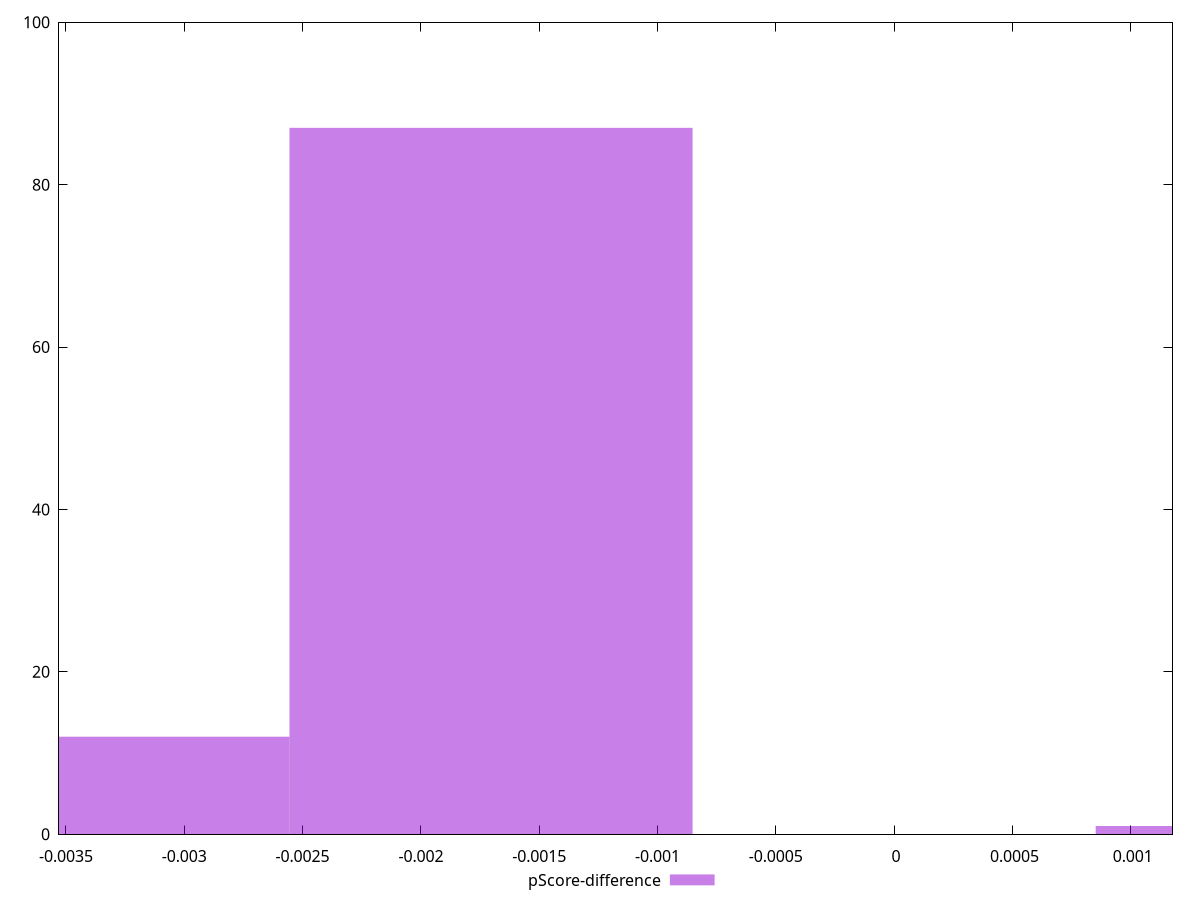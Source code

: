 reset

$pScoreDifference <<EOF
-0.0017035712227382236 87
-0.003407142445476447 12
0.0017035712227382236 1
EOF

set key outside below
set boxwidth 0.0017035712227382236
set xrange [-0.003529411764705892:0.0011764705882352788]
set yrange [0:100]
set trange [0:100]
set style fill transparent solid 0.5 noborder
set terminal svg size 640, 490 enhanced background rgb 'white'
set output "reports/report_00033_2021-03-01T14-23-16.841Z/unused-javascript/samples/astro-inner/pScore-difference/histogram.svg"

plot $pScoreDifference title "pScore-difference" with boxes

reset
